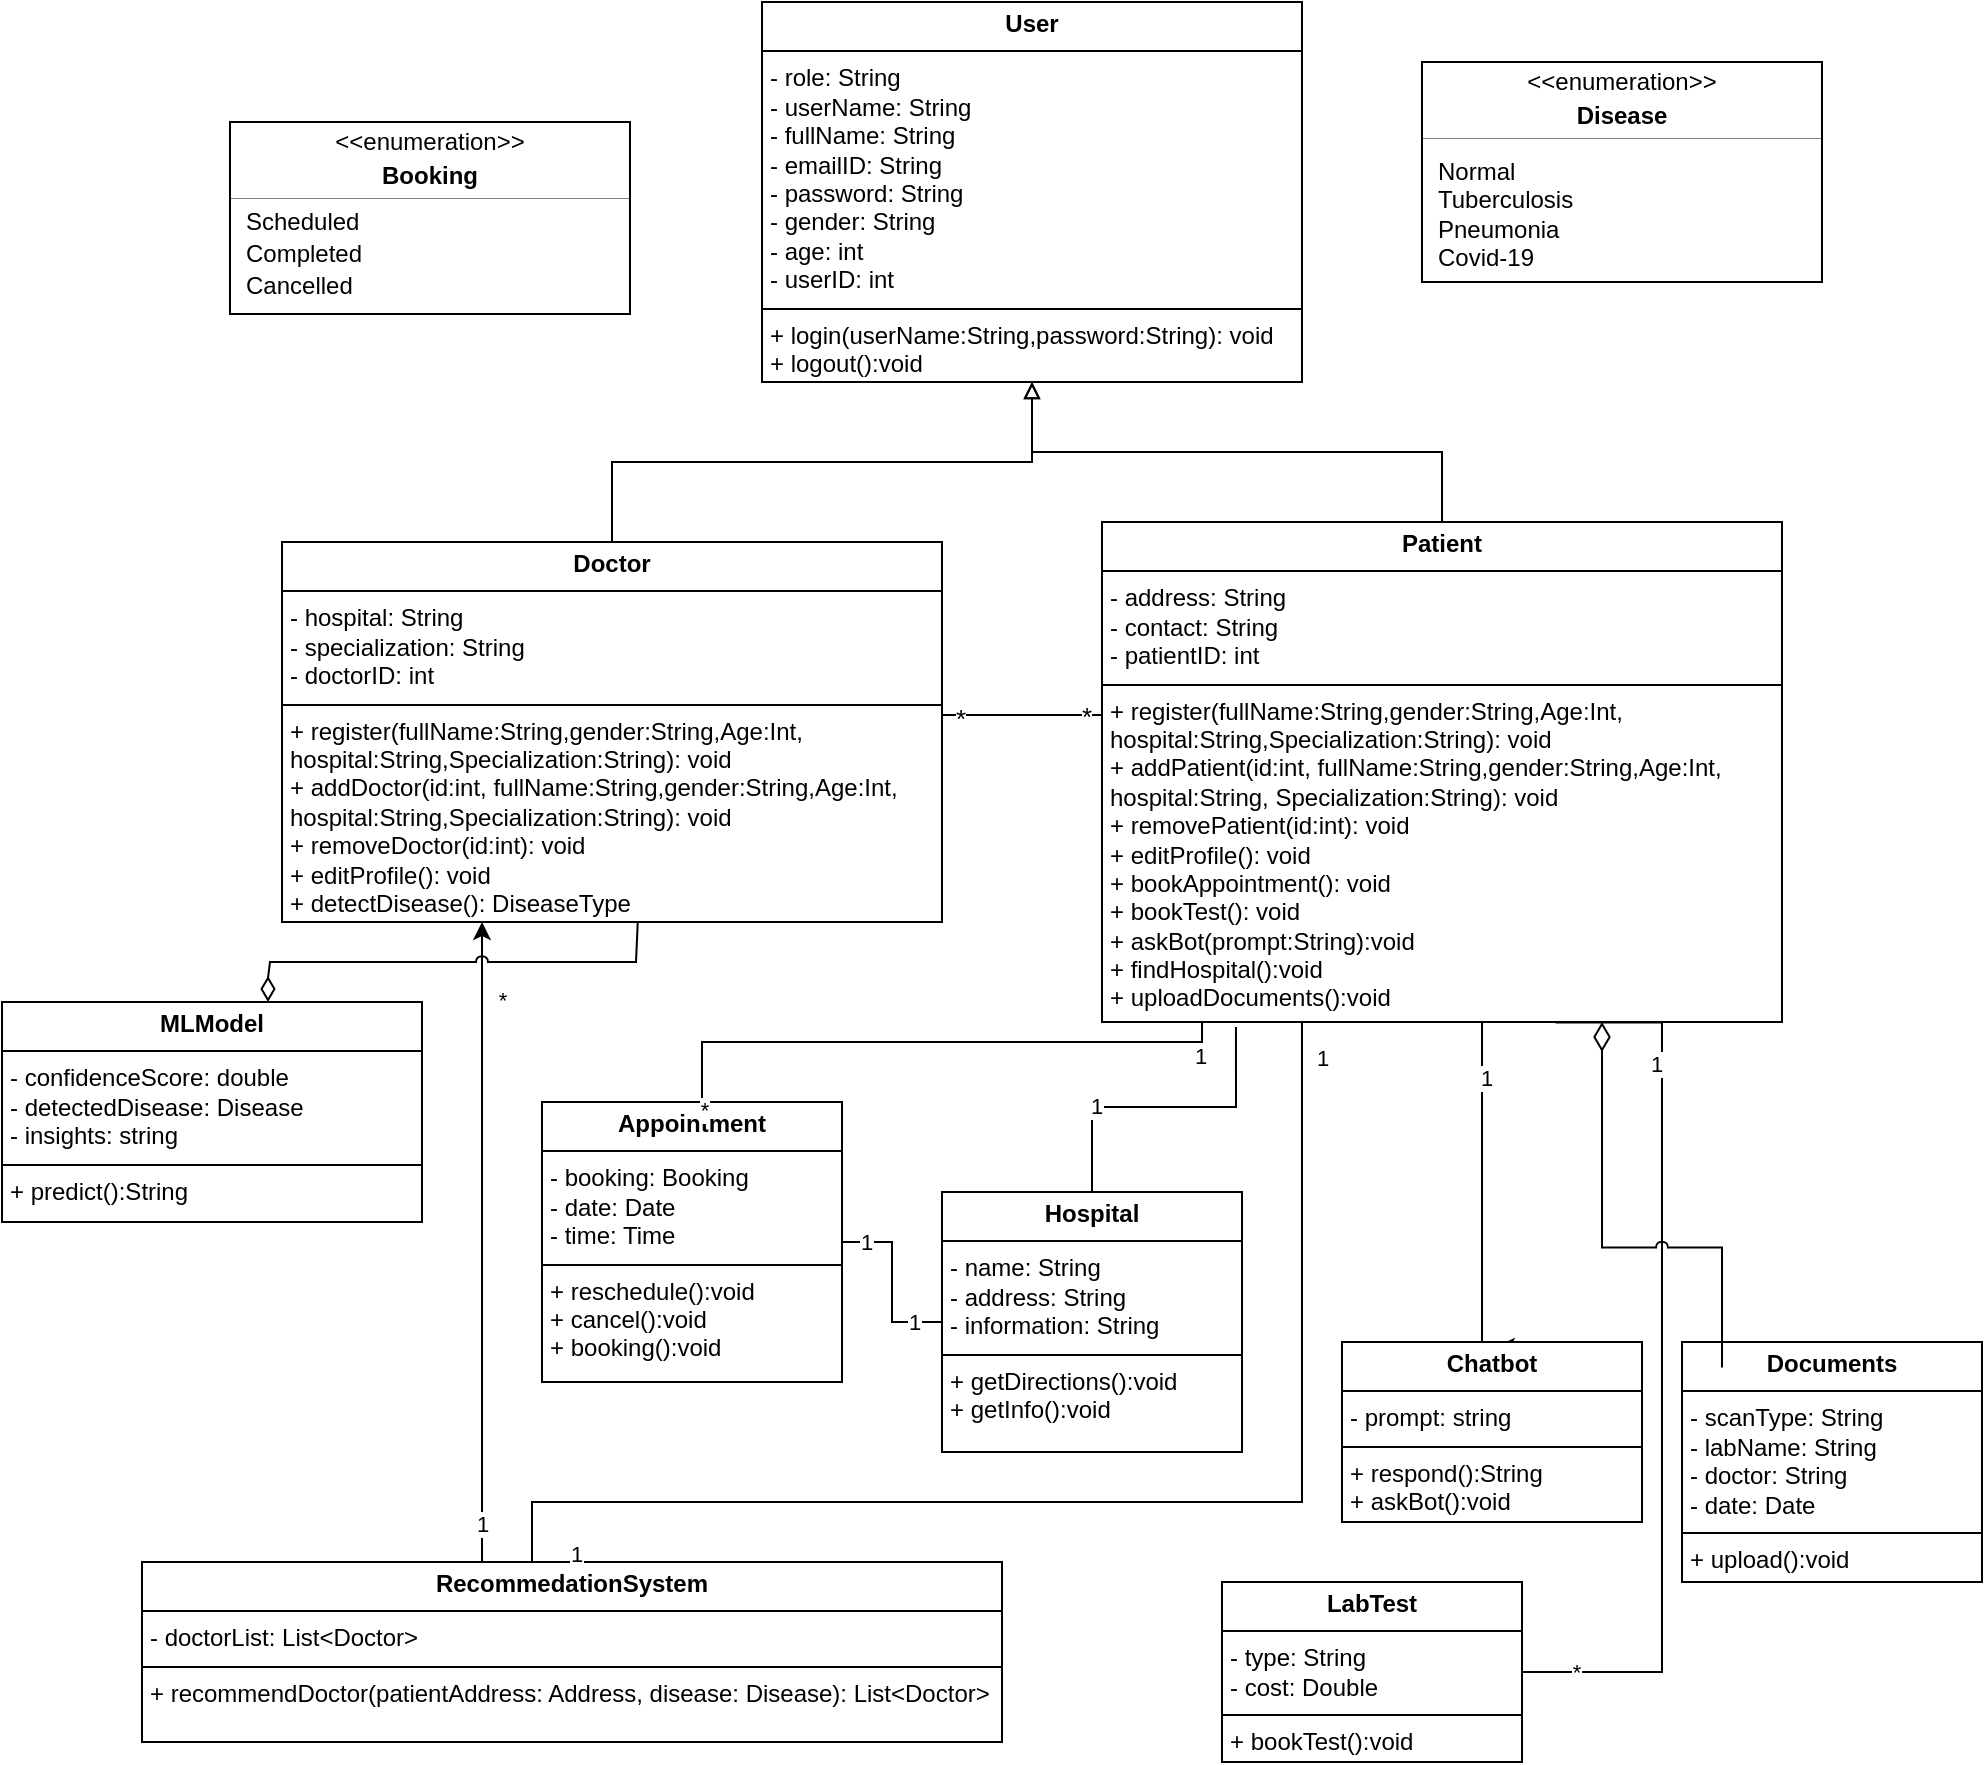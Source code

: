 <mxfile version="24.7.17">
  <diagram id="C5RBs43oDa-KdzZeNtuy" name="Page-1">
    <mxGraphModel dx="1793" dy="965" grid="1" gridSize="10" guides="1" tooltips="1" connect="1" arrows="1" fold="1" page="1" pageScale="1" pageWidth="827" pageHeight="1169" math="0" shadow="0">
      <root>
        <mxCell id="WIyWlLk6GJQsqaUBKTNV-0" />
        <mxCell id="WIyWlLk6GJQsqaUBKTNV-1" parent="WIyWlLk6GJQsqaUBKTNV-0" />
        <mxCell id="fHu-70j8Qp-ML9oIHsVv-22" value="&lt;p style=&quot;margin:0px;margin-top:4px;text-align:center;&quot;&gt;&lt;b&gt;User&lt;/b&gt;&lt;/p&gt;&lt;hr size=&quot;1&quot; style=&quot;border-style:solid;&quot;&gt;&lt;p style=&quot;margin:0px;margin-left:4px;&quot;&gt;- role: String&lt;/p&gt;&lt;p style=&quot;margin:0px;margin-left:4px;&quot;&gt;- userName: String&lt;/p&gt;&lt;p style=&quot;margin:0px;margin-left:4px;&quot;&gt;- fullName: String&lt;br&gt;&lt;/p&gt;&lt;p style=&quot;margin:0px;margin-left:4px;&quot;&gt;- emailID: String&lt;br&gt;&lt;/p&gt;&lt;p style=&quot;margin:0px;margin-left:4px;&quot;&gt;- password: String&lt;br&gt;&lt;/p&gt;&lt;p style=&quot;margin:0px;margin-left:4px;&quot;&gt;- gender: String&lt;br&gt;&lt;/p&gt;&lt;p style=&quot;margin:0px;margin-left:4px;&quot;&gt;- age: int&lt;/p&gt;&lt;p style=&quot;margin:0px;margin-left:4px;&quot;&gt;- userID: int&lt;/p&gt;&lt;hr size=&quot;1&quot; style=&quot;border-style:solid;&quot;&gt;&lt;p style=&quot;margin:0px;margin-left:4px;&quot;&gt;+ login(userName:String,password:String): void&lt;/p&gt;&lt;p style=&quot;margin:0px;margin-left:4px;&quot;&gt;+ logout():void&lt;/p&gt;" style="verticalAlign=top;align=left;overflow=fill;html=1;whiteSpace=wrap;" parent="WIyWlLk6GJQsqaUBKTNV-1" vertex="1">
          <mxGeometry x="680" y="40" width="270" height="190" as="geometry" />
        </mxCell>
        <mxCell id="fHu-70j8Qp-ML9oIHsVv-50" style="edgeStyle=orthogonalEdgeStyle;rounded=0;orthogonalLoop=1;jettySize=auto;html=1;endArrow=block;endFill=0;" parent="WIyWlLk6GJQsqaUBKTNV-1" source="fHu-70j8Qp-ML9oIHsVv-23" target="fHu-70j8Qp-ML9oIHsVv-22" edge="1">
          <mxGeometry relative="1" as="geometry" />
        </mxCell>
        <mxCell id="fHu-70j8Qp-ML9oIHsVv-23" value="&lt;p style=&quot;margin:0px;margin-top:4px;text-align:center;&quot;&gt;&lt;b&gt;Doctor&lt;/b&gt;&lt;/p&gt;&lt;hr size=&quot;1&quot; style=&quot;border-style:solid;&quot;&gt;&lt;p style=&quot;margin:0px;margin-left:4px;&quot;&gt;- hospital: String&lt;/p&gt;&lt;p style=&quot;margin:0px;margin-left:4px;&quot;&gt;- specialization: String&lt;/p&gt;&lt;p style=&quot;margin:0px;margin-left:4px;&quot;&gt;- doctorID: int&lt;br&gt;&lt;/p&gt;&lt;hr size=&quot;1&quot; style=&quot;border-style:solid;&quot;&gt;&lt;p style=&quot;margin:0px;margin-left:4px;&quot;&gt;+ register(fullName:String,gender:String,Age:Int,&lt;br&gt;hospital:String,Specialization:String): void&lt;/p&gt;&lt;p style=&quot;margin:0px;margin-left:4px;&quot;&gt;+ addDoctor(id:int, fullName:String,gender:String,Age:Int,&lt;/p&gt;&lt;p style=&quot;margin:0px;margin-left:4px;&quot;&gt;&lt;span style=&quot;background-color: initial;&quot;&gt;hospital:String,Specialization:String): void&lt;/span&gt;&lt;/p&gt;&lt;p style=&quot;margin:0px;margin-left:4px;&quot;&gt;+ removeDoctor(id:int): void&lt;br&gt;&lt;/p&gt;&lt;p style=&quot;margin:0px;margin-left:4px;&quot;&gt;+ editProfile(): void&lt;/p&gt;&lt;p style=&quot;margin:0px;margin-left:4px;&quot;&gt;+ detectDisease(): DiseaseType&lt;br&gt;&lt;/p&gt;" style="verticalAlign=top;align=left;overflow=fill;html=1;whiteSpace=wrap;" parent="WIyWlLk6GJQsqaUBKTNV-1" vertex="1">
          <mxGeometry x="440" y="310" width="330" height="190" as="geometry" />
        </mxCell>
        <mxCell id="fHu-70j8Qp-ML9oIHsVv-51" style="edgeStyle=orthogonalEdgeStyle;rounded=0;orthogonalLoop=1;jettySize=auto;html=1;entryX=0.5;entryY=1;entryDx=0;entryDy=0;endArrow=block;endFill=0;" parent="WIyWlLk6GJQsqaUBKTNV-1" source="fHu-70j8Qp-ML9oIHsVv-24" target="fHu-70j8Qp-ML9oIHsVv-22" edge="1">
          <mxGeometry relative="1" as="geometry" />
        </mxCell>
        <mxCell id="fHu-70j8Qp-ML9oIHsVv-71" style="edgeStyle=orthogonalEdgeStyle;rounded=0;orthogonalLoop=1;jettySize=auto;html=1;entryX=0.516;entryY=0.026;entryDx=0;entryDy=0;entryPerimeter=0;" parent="WIyWlLk6GJQsqaUBKTNV-1" source="fHu-70j8Qp-ML9oIHsVv-24" target="fHu-70j8Qp-ML9oIHsVv-37" edge="1">
          <mxGeometry relative="1" as="geometry">
            <mxPoint x="1130" y="680" as="targetPoint" />
            <Array as="points">
              <mxPoint x="1040" y="710" />
              <mxPoint x="1097" y="710" />
              <mxPoint x="1097" y="712" />
            </Array>
          </mxGeometry>
        </mxCell>
        <mxCell id="fHu-70j8Qp-ML9oIHsVv-72" value="1" style="edgeLabel;html=1;align=center;verticalAlign=middle;resizable=0;points=[];" parent="fHu-70j8Qp-ML9oIHsVv-71" vertex="1" connectable="0">
          <mxGeometry x="-0.79" y="2" relative="1" as="geometry">
            <mxPoint as="offset" />
          </mxGeometry>
        </mxCell>
        <mxCell id="fHu-70j8Qp-ML9oIHsVv-73" value="1" style="edgeLabel;html=1;align=center;verticalAlign=middle;resizable=0;points=[];" parent="fHu-70j8Qp-ML9oIHsVv-71" vertex="1" connectable="0">
          <mxGeometry x="0.78" relative="1" as="geometry">
            <mxPoint as="offset" />
          </mxGeometry>
        </mxCell>
        <mxCell id="fHu-70j8Qp-ML9oIHsVv-24" value="&lt;p style=&quot;margin:0px;margin-top:4px;text-align:center;&quot;&gt;&lt;b&gt;Patient&lt;/b&gt;&lt;/p&gt;&lt;hr size=&quot;1&quot; style=&quot;border-style:solid;&quot;&gt;&lt;p style=&quot;margin:0px;margin-left:4px;&quot;&gt;- address: String&lt;/p&gt;&lt;p style=&quot;margin:0px;margin-left:4px;&quot;&gt;- contact: String&lt;/p&gt;&lt;p style=&quot;margin:0px;margin-left:4px;&quot;&gt;- patientID: int&lt;br&gt;&lt;/p&gt;&lt;hr size=&quot;1&quot; style=&quot;border-style:solid;&quot;&gt;&lt;p style=&quot;margin:0px;margin-left:4px;&quot;&gt;+ register(fullName:String,gender:String,Age:Int,&lt;/p&gt;&lt;p style=&quot;margin:0px;margin-left:4px;&quot;&gt;hospital:String,Specialization:String): void&lt;/p&gt;&lt;p style=&quot;margin:0px;margin-left:4px;&quot;&gt;+ addPatient(id:int, fullName:String,gender:String,Age:Int,&lt;/p&gt;&lt;p style=&quot;margin:0px;margin-left:4px;&quot;&gt;hospital:String,&amp;nbsp;&lt;span style=&quot;background-color: initial;&quot;&gt;Specialization:String): void&lt;/span&gt;&lt;/p&gt;&lt;p style=&quot;margin:0px;margin-left:4px;&quot;&gt;+ removePatient(id:int): void&lt;br&gt;&lt;/p&gt;&lt;p style=&quot;margin:0px;margin-left:4px;&quot;&gt;+ editProfile(): void&lt;/p&gt;&lt;p style=&quot;margin:0px;margin-left:4px;&quot;&gt;+ bookAppointment(): void&lt;br&gt;&lt;/p&gt;&lt;p style=&quot;margin:0px;margin-left:4px;&quot;&gt;+ bookTest(): void&lt;br&gt;&lt;/p&gt;&lt;p style=&quot;margin:0px;margin-left:4px;&quot;&gt;+ askBot(prompt:String):void&lt;/p&gt;&lt;p style=&quot;margin:0px;margin-left:4px;&quot;&gt;+ findHospital():void&lt;/p&gt;&lt;p style=&quot;margin:0px;margin-left:4px;&quot;&gt;+ uploadDocuments():void&lt;/p&gt;" style="verticalAlign=top;align=left;overflow=fill;html=1;whiteSpace=wrap;" parent="WIyWlLk6GJQsqaUBKTNV-1" vertex="1">
          <mxGeometry x="850" y="300" width="340" height="250" as="geometry" />
        </mxCell>
        <mxCell id="fHu-70j8Qp-ML9oIHsVv-81" style="edgeStyle=orthogonalEdgeStyle;rounded=0;orthogonalLoop=1;jettySize=auto;html=1;endArrow=none;endFill=0;entryX=0.197;entryY=1.01;entryDx=0;entryDy=0;entryPerimeter=0;" parent="WIyWlLk6GJQsqaUBKTNV-1" source="fHu-70j8Qp-ML9oIHsVv-25" edge="1" target="fHu-70j8Qp-ML9oIHsVv-24">
          <mxGeometry relative="1" as="geometry">
            <mxPoint x="845" y="590" as="targetPoint" />
          </mxGeometry>
        </mxCell>
        <mxCell id="fHu-70j8Qp-ML9oIHsVv-82" value="1" style="edgeLabel;html=1;align=center;verticalAlign=middle;resizable=0;points=[];" parent="fHu-70j8Qp-ML9oIHsVv-81" vertex="1" connectable="0">
          <mxGeometry x="-0.421" y="1" relative="1" as="geometry">
            <mxPoint as="offset" />
          </mxGeometry>
        </mxCell>
        <mxCell id="fHu-70j8Qp-ML9oIHsVv-25" value="&lt;p style=&quot;margin:0px;margin-top:4px;text-align:center;&quot;&gt;&lt;b&gt;Hospital&lt;/b&gt;&lt;/p&gt;&lt;hr size=&quot;1&quot; style=&quot;border-style:solid;&quot;&gt;&lt;p style=&quot;margin:0px;margin-left:4px;&quot;&gt;- name: String&lt;/p&gt;&lt;p style=&quot;margin:0px;margin-left:4px;&quot;&gt;- address: String&lt;/p&gt;&lt;p style=&quot;margin:0px;margin-left:4px;&quot;&gt;- information: String&lt;br&gt;&lt;/p&gt;&lt;hr size=&quot;1&quot; style=&quot;border-style:solid;&quot;&gt;&lt;p style=&quot;margin:0px;margin-left:4px;&quot;&gt;+ getDirections():void&lt;/p&gt;&lt;p style=&quot;margin:0px;margin-left:4px;&quot;&gt;+ getInfo():void&lt;br&gt;&lt;/p&gt;" style="verticalAlign=top;align=left;overflow=fill;html=1;whiteSpace=wrap;" parent="WIyWlLk6GJQsqaUBKTNV-1" vertex="1">
          <mxGeometry x="770" y="635" width="150" height="130" as="geometry" />
        </mxCell>
        <mxCell id="fHu-70j8Qp-ML9oIHsVv-68" style="edgeStyle=orthogonalEdgeStyle;rounded=0;orthogonalLoop=1;jettySize=auto;html=1;entryX=0.667;entryY=1.001;entryDx=0;entryDy=0;endArrow=none;endFill=0;entryPerimeter=0;jumpStyle=arc;" parent="WIyWlLk6GJQsqaUBKTNV-1" source="fHu-70j8Qp-ML9oIHsVv-26" target="fHu-70j8Qp-ML9oIHsVv-24" edge="1">
          <mxGeometry relative="1" as="geometry">
            <Array as="points">
              <mxPoint x="1130" y="875" />
              <mxPoint x="1130" y="550" />
            </Array>
          </mxGeometry>
        </mxCell>
        <mxCell id="fHu-70j8Qp-ML9oIHsVv-69" value="1" style="edgeLabel;html=1;align=center;verticalAlign=middle;resizable=0;points=[];" parent="fHu-70j8Qp-ML9oIHsVv-68" vertex="1" connectable="0">
          <mxGeometry x="0.874" relative="1" as="geometry">
            <mxPoint x="22" y="20" as="offset" />
          </mxGeometry>
        </mxCell>
        <mxCell id="fHu-70j8Qp-ML9oIHsVv-70" value="*" style="edgeLabel;html=1;align=center;verticalAlign=middle;resizable=0;points=[];" parent="fHu-70j8Qp-ML9oIHsVv-68" vertex="1" connectable="0">
          <mxGeometry x="-0.88" relative="1" as="geometry">
            <mxPoint as="offset" />
          </mxGeometry>
        </mxCell>
        <mxCell id="fHu-70j8Qp-ML9oIHsVv-26" value="&lt;p style=&quot;margin:0px;margin-top:4px;text-align:center;&quot;&gt;&lt;b&gt;LabTest&lt;/b&gt;&lt;/p&gt;&lt;hr size=&quot;1&quot; style=&quot;border-style:solid;&quot;&gt;&lt;p style=&quot;margin:0px;margin-left:4px;&quot;&gt;- type: String&lt;/p&gt;&lt;p style=&quot;margin:0px;margin-left:4px;&quot;&gt;- cost: Double&lt;/p&gt;&lt;hr size=&quot;1&quot; style=&quot;border-style:solid;&quot;&gt;&lt;p style=&quot;margin:0px;margin-left:4px;&quot;&gt;+ bookTest():void&lt;/p&gt;" style="verticalAlign=top;align=left;overflow=fill;html=1;whiteSpace=wrap;" parent="WIyWlLk6GJQsqaUBKTNV-1" vertex="1">
          <mxGeometry x="910" y="830" width="150" height="90" as="geometry" />
        </mxCell>
        <mxCell id="fHu-70j8Qp-ML9oIHsVv-74" style="edgeStyle=orthogonalEdgeStyle;rounded=0;orthogonalLoop=1;jettySize=auto;html=1;entryX=0;entryY=0.5;entryDx=0;entryDy=0;endArrow=none;endFill=0;" parent="WIyWlLk6GJQsqaUBKTNV-1" source="fHu-70j8Qp-ML9oIHsVv-28" target="fHu-70j8Qp-ML9oIHsVv-25" edge="1">
          <mxGeometry relative="1" as="geometry" />
        </mxCell>
        <mxCell id="fHu-70j8Qp-ML9oIHsVv-75" value="1" style="edgeLabel;html=1;align=center;verticalAlign=middle;resizable=0;points=[];" parent="fHu-70j8Qp-ML9oIHsVv-74" vertex="1" connectable="0">
          <mxGeometry x="-0.732" relative="1" as="geometry">
            <mxPoint as="offset" />
          </mxGeometry>
        </mxCell>
        <mxCell id="fHu-70j8Qp-ML9oIHsVv-76" value="1" style="edgeLabel;html=1;align=center;verticalAlign=middle;resizable=0;points=[];" parent="fHu-70j8Qp-ML9oIHsVv-74" vertex="1" connectable="0">
          <mxGeometry x="0.683" relative="1" as="geometry">
            <mxPoint as="offset" />
          </mxGeometry>
        </mxCell>
        <mxCell id="fHu-70j8Qp-ML9oIHsVv-28" value="&lt;p style=&quot;margin:0px;margin-top:4px;text-align:center;&quot;&gt;&lt;b&gt;Appointment&lt;/b&gt;&lt;/p&gt;&lt;hr size=&quot;1&quot; style=&quot;border-style:solid;&quot;&gt;&lt;p style=&quot;margin:0px;margin-left:4px;&quot;&gt;- booking: Booking&lt;/p&gt;&lt;p style=&quot;margin:0px;margin-left:4px;&quot;&gt;- date: Date&lt;/p&gt;&lt;p style=&quot;margin:0px;margin-left:4px;&quot;&gt;- time: Time&lt;/p&gt;&lt;hr size=&quot;1&quot; style=&quot;border-style:solid;&quot;&gt;&lt;p style=&quot;margin:0px;margin-left:4px;&quot;&gt;+ reschedule():void&lt;/p&gt;&lt;p style=&quot;margin:0px;margin-left:4px;&quot;&gt;+ cancel():void&lt;/p&gt;&lt;p style=&quot;margin:0px;margin-left:4px;&quot;&gt;+ booking():void&lt;br&gt;&lt;/p&gt;" style="verticalAlign=top;align=left;overflow=fill;html=1;whiteSpace=wrap;" parent="WIyWlLk6GJQsqaUBKTNV-1" vertex="1">
          <mxGeometry x="570" y="590" width="150" height="140" as="geometry" />
        </mxCell>
        <mxCell id="fHu-70j8Qp-ML9oIHsVv-29" value="" style="fontStyle=1;align=center;verticalAlign=middle;childLayout=stackLayout;horizontal=1;horizontalStack=0;resizeParent=1;resizeParentMax=0;resizeLast=0;marginBottom=0;" parent="WIyWlLk6GJQsqaUBKTNV-1" vertex="1">
          <mxGeometry x="414" y="100" width="200" height="96" as="geometry" />
        </mxCell>
        <mxCell id="fHu-70j8Qp-ML9oIHsVv-30" value="&amp;lt;&amp;lt;enumeration&amp;gt;&amp;gt;" style="html=1;align=center;spacing=0;verticalAlign=middle;strokeColor=none;fillColor=none;whiteSpace=wrap;" parent="fHu-70j8Qp-ML9oIHsVv-29" vertex="1">
          <mxGeometry width="200" height="20" as="geometry" />
        </mxCell>
        <mxCell id="fHu-70j8Qp-ML9oIHsVv-31" value="Booking" style="html=1;align=center;spacing=0;verticalAlign=middle;strokeColor=none;fillColor=none;whiteSpace=wrap;fontStyle=1;" parent="fHu-70j8Qp-ML9oIHsVv-29" vertex="1">
          <mxGeometry y="20" width="200" height="14" as="geometry" />
        </mxCell>
        <mxCell id="fHu-70j8Qp-ML9oIHsVv-32" value="" style="line;strokeWidth=0.25;fillColor=none;align=left;verticalAlign=middle;spacingTop=-1;spacingLeft=3;spacingRight=3;rotatable=0;labelPosition=right;points=[];portConstraint=eastwest;" parent="fHu-70j8Qp-ML9oIHsVv-29" vertex="1">
          <mxGeometry y="34" width="200" height="8" as="geometry" />
        </mxCell>
        <mxCell id="fHu-70j8Qp-ML9oIHsVv-33" value="Scheduled" style="html=1;align=left;spacing=0;spacingLeft=8;verticalAlign=middle;strokeColor=none;fillColor=none;whiteSpace=wrap;" parent="fHu-70j8Qp-ML9oIHsVv-29" vertex="1">
          <mxGeometry y="42" width="200" height="16" as="geometry" />
        </mxCell>
        <mxCell id="fHu-70j8Qp-ML9oIHsVv-34" value="Completed" style="html=1;align=left;spacing=0;spacingLeft=8;verticalAlign=middle;strokeColor=none;fillColor=none;whiteSpace=wrap;" parent="fHu-70j8Qp-ML9oIHsVv-29" vertex="1">
          <mxGeometry y="58" width="200" height="16" as="geometry" />
        </mxCell>
        <mxCell id="fHu-70j8Qp-ML9oIHsVv-36" value="Cancelled" style="html=1;align=left;spacing=0;spacingLeft=8;verticalAlign=middle;strokeColor=none;fillColor=none;whiteSpace=wrap;" parent="fHu-70j8Qp-ML9oIHsVv-29" vertex="1">
          <mxGeometry y="74" width="200" height="16" as="geometry" />
        </mxCell>
        <mxCell id="fHu-70j8Qp-ML9oIHsVv-35" value="" style="html=1;align=left;spacing=0;spacingLeft=8;verticalAlign=middle;strokeColor=none;fillColor=none;whiteSpace=wrap;" parent="fHu-70j8Qp-ML9oIHsVv-29" vertex="1">
          <mxGeometry y="90" width="200" height="6" as="geometry" />
        </mxCell>
        <mxCell id="fHu-70j8Qp-ML9oIHsVv-37" value="&lt;p style=&quot;margin:0px;margin-top:4px;text-align:center;&quot;&gt;&lt;b&gt;Chatbot&lt;/b&gt;&lt;/p&gt;&lt;hr size=&quot;1&quot; style=&quot;border-style:solid;&quot;&gt;&lt;p style=&quot;margin:0px;margin-left:4px;&quot;&gt;- prompt: string&lt;/p&gt;&lt;hr size=&quot;1&quot; style=&quot;border-style:solid;&quot;&gt;&lt;p style=&quot;margin:0px;margin-left:4px;&quot;&gt;+ respond():String&lt;/p&gt;&lt;p style=&quot;margin: 0px 0px 0px 4px;&quot;&gt;+ askBot():void&lt;/p&gt;&lt;div&gt;&lt;br&gt;&lt;/div&gt;" style="verticalAlign=top;align=left;overflow=fill;html=1;whiteSpace=wrap;" parent="WIyWlLk6GJQsqaUBKTNV-1" vertex="1">
          <mxGeometry x="970" y="710" width="150" height="90" as="geometry" />
        </mxCell>
        <mxCell id="fHu-70j8Qp-ML9oIHsVv-38" value="&lt;p style=&quot;margin:0px;margin-top:4px;text-align:center;&quot;&gt;&lt;b&gt;MLModel&lt;/b&gt;&lt;/p&gt;&lt;hr size=&quot;1&quot; style=&quot;border-style:solid;&quot;&gt;&lt;p style=&quot;margin:0px;margin-left:4px;&quot;&gt;- confidenceScore: double&lt;/p&gt;&lt;p style=&quot;margin:0px;margin-left:4px;&quot;&gt;- detectedDisease: Disease&lt;/p&gt;&lt;p style=&quot;margin:0px;margin-left:4px;&quot;&gt;- insights: string&lt;/p&gt;&lt;hr size=&quot;1&quot; style=&quot;border-style:solid;&quot;&gt;&lt;p style=&quot;margin:0px;margin-left:4px;&quot;&gt;+ predict():String&lt;/p&gt;&lt;div&gt;&lt;br&gt;&lt;/div&gt;" style="verticalAlign=top;align=left;overflow=fill;html=1;whiteSpace=wrap;" parent="WIyWlLk6GJQsqaUBKTNV-1" vertex="1">
          <mxGeometry x="300" y="540" width="210" height="110" as="geometry" />
        </mxCell>
        <mxCell id="fHu-70j8Qp-ML9oIHsVv-39" value="" style="fontStyle=1;align=center;verticalAlign=middle;childLayout=stackLayout;horizontal=1;horizontalStack=0;resizeParent=1;resizeParentMax=0;resizeLast=0;marginBottom=0;" parent="WIyWlLk6GJQsqaUBKTNV-1" vertex="1">
          <mxGeometry x="1010" y="70" width="200" height="110" as="geometry" />
        </mxCell>
        <mxCell id="fHu-70j8Qp-ML9oIHsVv-40" value="&amp;lt;&amp;lt;enumeration&amp;gt;&amp;gt;" style="html=1;align=center;spacing=0;verticalAlign=middle;strokeColor=none;fillColor=none;whiteSpace=wrap;" parent="fHu-70j8Qp-ML9oIHsVv-39" vertex="1">
          <mxGeometry width="200" height="20" as="geometry" />
        </mxCell>
        <mxCell id="fHu-70j8Qp-ML9oIHsVv-41" value="Disease" style="html=1;align=center;spacing=0;verticalAlign=middle;strokeColor=none;fillColor=none;whiteSpace=wrap;fontStyle=1;" parent="fHu-70j8Qp-ML9oIHsVv-39" vertex="1">
          <mxGeometry y="20" width="200" height="14" as="geometry" />
        </mxCell>
        <mxCell id="fHu-70j8Qp-ML9oIHsVv-42" value="" style="line;strokeWidth=0.25;fillColor=none;align=left;verticalAlign=middle;spacingTop=-1;spacingLeft=3;spacingRight=3;rotatable=0;labelPosition=right;points=[];portConstraint=eastwest;" parent="fHu-70j8Qp-ML9oIHsVv-39" vertex="1">
          <mxGeometry y="34" width="200" height="8" as="geometry" />
        </mxCell>
        <mxCell id="fHu-70j8Qp-ML9oIHsVv-43" value="Normal&lt;div&gt;Tuberculosis&lt;/div&gt;&lt;div&gt;Pneumonia&lt;/div&gt;&lt;div&gt;Covid-19&lt;/div&gt;" style="html=1;align=left;spacing=0;spacingLeft=8;verticalAlign=middle;strokeColor=none;fillColor=none;whiteSpace=wrap;" parent="fHu-70j8Qp-ML9oIHsVv-39" vertex="1">
          <mxGeometry y="42" width="200" height="68" as="geometry" />
        </mxCell>
        <mxCell id="fHu-70j8Qp-ML9oIHsVv-83" style="edgeStyle=orthogonalEdgeStyle;rounded=0;orthogonalLoop=1;jettySize=auto;html=1;jumpStyle=arc;" parent="WIyWlLk6GJQsqaUBKTNV-1" source="fHu-70j8Qp-ML9oIHsVv-47" target="fHu-70j8Qp-ML9oIHsVv-23" edge="1">
          <mxGeometry relative="1" as="geometry">
            <Array as="points">
              <mxPoint x="540" y="610" />
              <mxPoint x="540" y="610" />
            </Array>
          </mxGeometry>
        </mxCell>
        <mxCell id="fHu-70j8Qp-ML9oIHsVv-84" value="*" style="edgeLabel;html=1;align=center;verticalAlign=middle;resizable=0;points=[];" parent="fHu-70j8Qp-ML9oIHsVv-83" vertex="1" connectable="0">
          <mxGeometry x="0.95" y="2" relative="1" as="geometry">
            <mxPoint x="12" y="31" as="offset" />
          </mxGeometry>
        </mxCell>
        <mxCell id="fHu-70j8Qp-ML9oIHsVv-85" value="1" style="edgeLabel;html=1;align=center;verticalAlign=middle;resizable=0;points=[];" parent="fHu-70j8Qp-ML9oIHsVv-83" vertex="1" connectable="0">
          <mxGeometry x="-0.955" relative="1" as="geometry">
            <mxPoint y="-12" as="offset" />
          </mxGeometry>
        </mxCell>
        <mxCell id="fHu-70j8Qp-ML9oIHsVv-47" value="&lt;p style=&quot;margin:0px;margin-top:4px;text-align:center;&quot;&gt;&lt;b&gt;RecommedationSystem&lt;/b&gt;&lt;/p&gt;&lt;hr size=&quot;1&quot; style=&quot;border-style:solid;&quot;&gt;&lt;p style=&quot;margin:0px;margin-left:4px;&quot;&gt;- doctorList: List&amp;lt;Doctor&amp;gt;&lt;/p&gt;&lt;hr size=&quot;1&quot; style=&quot;border-style:solid;&quot;&gt;&lt;p style=&quot;margin:0px;margin-left:4px;&quot;&gt;+&amp;nbsp;recommendDoctor(patientAddress: Address, disease: Disease): List&amp;lt;Doctor&amp;gt;&lt;/p&gt;&lt;div&gt;&lt;br&gt;&lt;/div&gt;" style="verticalAlign=top;align=left;overflow=fill;html=1;whiteSpace=wrap;" parent="WIyWlLk6GJQsqaUBKTNV-1" vertex="1">
          <mxGeometry x="370" y="820" width="430" height="90" as="geometry" />
        </mxCell>
        <mxCell id="fHu-70j8Qp-ML9oIHsVv-48" value="&lt;p style=&quot;margin:0px;margin-top:4px;text-align:center;&quot;&gt;&lt;b&gt;Documents&lt;/b&gt;&lt;/p&gt;&lt;hr size=&quot;1&quot; style=&quot;border-style:solid;&quot;&gt;&lt;p style=&quot;margin:0px;margin-left:4px;&quot;&gt;- scanType: String&lt;/p&gt;&lt;p style=&quot;margin:0px;margin-left:4px;&quot;&gt;- labName: String&lt;/p&gt;&lt;p style=&quot;margin:0px;margin-left:4px;&quot;&gt;- doctor: String&lt;/p&gt;&lt;p style=&quot;margin:0px;margin-left:4px;&quot;&gt;- date: Date&lt;/p&gt;&lt;hr size=&quot;1&quot; style=&quot;border-style:solid;&quot;&gt;&lt;p style=&quot;margin:0px;margin-left:4px;&quot;&gt;+ upload():void&lt;/p&gt;" style="verticalAlign=top;align=left;overflow=fill;html=1;whiteSpace=wrap;" parent="WIyWlLk6GJQsqaUBKTNV-1" vertex="1">
          <mxGeometry x="1140" y="710" width="150" height="120" as="geometry" />
        </mxCell>
        <mxCell id="fHu-70j8Qp-ML9oIHsVv-54" value="" style="edgeStyle=orthogonalEdgeStyle;rounded=0;orthogonalLoop=1;jettySize=auto;entryX=-0.001;entryY=0.386;entryDx=0;entryDy=0;entryPerimeter=0;endArrow=none;endFill=0;strokeColor=default;html=1;shadow=0;" parent="WIyWlLk6GJQsqaUBKTNV-1" source="fHu-70j8Qp-ML9oIHsVv-23" target="fHu-70j8Qp-ML9oIHsVv-24" edge="1">
          <mxGeometry relative="1" as="geometry">
            <Array as="points">
              <mxPoint x="810" y="397" />
            </Array>
          </mxGeometry>
        </mxCell>
        <mxCell id="fHu-70j8Qp-ML9oIHsVv-58" value="&lt;font style=&quot;font-size: 13px;&quot;&gt;*&lt;/font&gt;" style="edgeLabel;html=1;align=center;verticalAlign=middle;resizable=0;points=[];" parent="fHu-70j8Qp-ML9oIHsVv-54" vertex="1" connectable="0">
          <mxGeometry x="0.812" relative="1" as="geometry">
            <mxPoint as="offset" />
          </mxGeometry>
        </mxCell>
        <mxCell id="fHu-70j8Qp-ML9oIHsVv-60" value="&lt;font style=&quot;font-size: 13px;&quot;&gt;*&lt;/font&gt;" style="edgeLabel;html=1;align=center;verticalAlign=middle;resizable=0;points=[];" parent="fHu-70j8Qp-ML9oIHsVv-54" vertex="1" connectable="0">
          <mxGeometry x="-0.782" y="-1" relative="1" as="geometry">
            <mxPoint as="offset" />
          </mxGeometry>
        </mxCell>
        <mxCell id="fHu-70j8Qp-ML9oIHsVv-63" style="edgeStyle=orthogonalEdgeStyle;rounded=0;orthogonalLoop=1;jettySize=auto;html=1;endArrow=diamondThin;endFill=0;endSize=10;exitX=0.539;exitY=1.001;exitDx=0;exitDy=0;exitPerimeter=0;jumpStyle=arc;" parent="WIyWlLk6GJQsqaUBKTNV-1" source="fHu-70j8Qp-ML9oIHsVv-23" edge="1">
          <mxGeometry relative="1" as="geometry">
            <mxPoint x="433" y="540" as="targetPoint" />
            <mxPoint x="617" y="480.0" as="sourcePoint" />
            <Array as="points">
              <mxPoint x="618" y="502" />
              <mxPoint x="617" y="502" />
              <mxPoint x="617" y="520" />
              <mxPoint x="434" y="520" />
              <mxPoint x="434" y="530" />
              <mxPoint x="433" y="530" />
            </Array>
          </mxGeometry>
        </mxCell>
        <mxCell id="fHu-70j8Qp-ML9oIHsVv-66" style="edgeStyle=orthogonalEdgeStyle;rounded=0;orthogonalLoop=1;jettySize=auto;html=1;endArrow=diamondThin;endFill=0;endSize=12;jumpStyle=arc;" parent="WIyWlLk6GJQsqaUBKTNV-1" edge="1">
          <mxGeometry relative="1" as="geometry">
            <Array as="points">
              <mxPoint x="1160" y="662.75" />
              <mxPoint x="1100" y="662.75" />
              <mxPoint x="1100" y="559.75" />
            </Array>
            <mxPoint x="1160.0" y="722.75" as="sourcePoint" />
            <mxPoint x="1100" y="550" as="targetPoint" />
          </mxGeometry>
        </mxCell>
        <mxCell id="fHu-70j8Qp-ML9oIHsVv-77" style="edgeStyle=orthogonalEdgeStyle;rounded=0;orthogonalLoop=1;jettySize=auto;html=1;endArrow=none;endFill=0;" parent="WIyWlLk6GJQsqaUBKTNV-1" edge="1">
          <mxGeometry relative="1" as="geometry">
            <mxPoint x="650" y="600" as="sourcePoint" />
            <mxPoint x="897" y="550" as="targetPoint" />
            <Array as="points">
              <mxPoint x="650" y="560" />
              <mxPoint x="900" y="560" />
              <mxPoint x="900" y="550" />
            </Array>
          </mxGeometry>
        </mxCell>
        <mxCell id="fHu-70j8Qp-ML9oIHsVv-79" value="1" style="edgeLabel;html=1;align=center;verticalAlign=middle;resizable=0;points=[];" parent="fHu-70j8Qp-ML9oIHsVv-77" vertex="1" connectable="0">
          <mxGeometry x="0.961" y="1" relative="1" as="geometry">
            <mxPoint y="14" as="offset" />
          </mxGeometry>
        </mxCell>
        <mxCell id="fHu-70j8Qp-ML9oIHsVv-80" value="*" style="edgeLabel;html=1;align=center;verticalAlign=middle;resizable=0;points=[];" parent="fHu-70j8Qp-ML9oIHsVv-77" vertex="1" connectable="0">
          <mxGeometry x="-0.96" y="-1" relative="1" as="geometry">
            <mxPoint as="offset" />
          </mxGeometry>
        </mxCell>
        <mxCell id="fHu-70j8Qp-ML9oIHsVv-86" style="edgeStyle=orthogonalEdgeStyle;rounded=0;orthogonalLoop=1;jettySize=auto;html=1;endArrow=none;endFill=0;" parent="WIyWlLk6GJQsqaUBKTNV-1" source="fHu-70j8Qp-ML9oIHsVv-47" edge="1">
          <mxGeometry relative="1" as="geometry">
            <mxPoint x="1000" y="550" as="targetPoint" />
            <Array as="points">
              <mxPoint x="565" y="790" />
              <mxPoint x="950" y="790" />
              <mxPoint x="950" y="550" />
            </Array>
          </mxGeometry>
        </mxCell>
        <mxCell id="fHu-70j8Qp-ML9oIHsVv-88" value="1" style="edgeLabel;html=1;align=center;verticalAlign=middle;resizable=0;points=[];" parent="fHu-70j8Qp-ML9oIHsVv-86" vertex="1" connectable="0">
          <mxGeometry x="0.757" relative="1" as="geometry">
            <mxPoint x="10" y="-18" as="offset" />
          </mxGeometry>
        </mxCell>
        <mxCell id="fHu-70j8Qp-ML9oIHsVv-89" value="1" style="edgeLabel;html=1;align=center;verticalAlign=middle;resizable=0;points=[];" parent="fHu-70j8Qp-ML9oIHsVv-86" vertex="1" connectable="0">
          <mxGeometry x="-0.854" y="1" relative="1" as="geometry">
            <mxPoint y="27" as="offset" />
          </mxGeometry>
        </mxCell>
      </root>
    </mxGraphModel>
  </diagram>
</mxfile>
